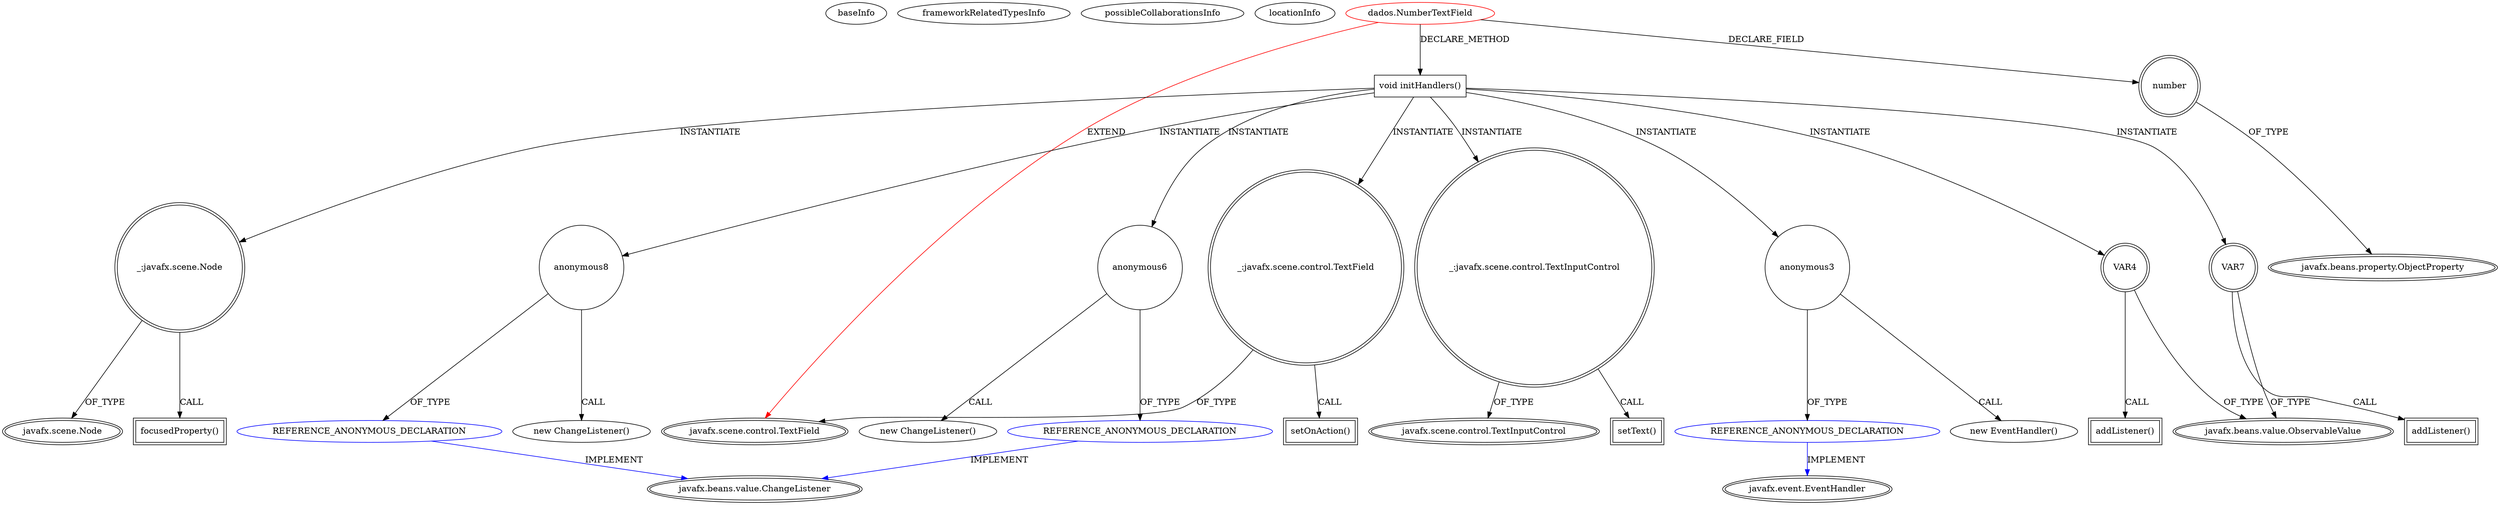 digraph {
baseInfo[graphId=3735,category="extension_graph",isAnonymous=false,possibleRelation=true]
frameworkRelatedTypesInfo[0="javafx.scene.control.TextField"]
possibleCollaborationsInfo[0="3735~CLIENT_METHOD_DECLARATION-INSTANTIATION-~javafx.scene.control.TextField ~javafx.event.EventHandler ~false~true",1="3735~CLIENT_METHOD_DECLARATION-INSTANTIATION-~javafx.scene.control.TextField ~javafx.beans.value.ChangeListener ~false~true"]
locationInfo[projectName="nandoacoelho-SGFP-Sistema-Gerenciador-Financeiro-Pessoal",filePath="/nandoacoelho-SGFP-Sistema-Gerenciador-Financeiro-Pessoal/SGFP-Sistema-Gerenciador-Financeiro-Pessoal-master/src/dados/NumberTextField.java",contextSignature="NumberTextField",graphId="3735"]
0[label="dados.NumberTextField",vertexType="ROOT_CLIENT_CLASS_DECLARATION",isFrameworkType=false,color=red]
1[label="javafx.scene.control.TextField",vertexType="FRAMEWORK_CLASS_TYPE",isFrameworkType=true,peripheries=2]
2[label="number",vertexType="FIELD_DECLARATION",isFrameworkType=true,peripheries=2,shape=circle]
3[label="javafx.beans.property.ObjectProperty",vertexType="FRAMEWORK_CLASS_TYPE",isFrameworkType=true,peripheries=2]
14[label="void initHandlers()",vertexType="CLIENT_METHOD_DECLARATION",isFrameworkType=false,shape=box]
15[label="_:javafx.scene.control.TextField",vertexType="VARIABLE_EXPRESION",isFrameworkType=true,peripheries=2,shape=circle]
16[label="setOnAction()",vertexType="INSIDE_CALL",isFrameworkType=true,peripheries=2,shape=box]
19[label="anonymous3",vertexType="VARIABLE_EXPRESION",isFrameworkType=false,shape=circle]
20[label="REFERENCE_ANONYMOUS_DECLARATION",vertexType="REFERENCE_ANONYMOUS_DECLARATION",isFrameworkType=false,color=blue]
21[label="javafx.event.EventHandler",vertexType="FRAMEWORK_INTERFACE_TYPE",isFrameworkType=true,peripheries=2]
18[label="new EventHandler()",vertexType="CONSTRUCTOR_CALL",isFrameworkType=false]
22[label="VAR4",vertexType="VARIABLE_EXPRESION",isFrameworkType=true,peripheries=2,shape=circle]
24[label="javafx.beans.value.ObservableValue",vertexType="FRAMEWORK_INTERFACE_TYPE",isFrameworkType=true,peripheries=2]
23[label="addListener()",vertexType="INSIDE_CALL",isFrameworkType=true,peripheries=2,shape=box]
25[label="_:javafx.scene.Node",vertexType="VARIABLE_EXPRESION",isFrameworkType=true,peripheries=2,shape=circle]
27[label="javafx.scene.Node",vertexType="FRAMEWORK_CLASS_TYPE",isFrameworkType=true,peripheries=2]
26[label="focusedProperty()",vertexType="INSIDE_CALL",isFrameworkType=true,peripheries=2,shape=box]
29[label="anonymous6",vertexType="VARIABLE_EXPRESION",isFrameworkType=false,shape=circle]
30[label="REFERENCE_ANONYMOUS_DECLARATION",vertexType="REFERENCE_ANONYMOUS_DECLARATION",isFrameworkType=false,color=blue]
31[label="javafx.beans.value.ChangeListener",vertexType="FRAMEWORK_INTERFACE_TYPE",isFrameworkType=true,peripheries=2]
28[label="new ChangeListener()",vertexType="CONSTRUCTOR_CALL",isFrameworkType=false]
32[label="VAR7",vertexType="VARIABLE_EXPRESION",isFrameworkType=true,peripheries=2,shape=circle]
33[label="addListener()",vertexType="INSIDE_CALL",isFrameworkType=true,peripheries=2,shape=box]
36[label="anonymous8",vertexType="VARIABLE_EXPRESION",isFrameworkType=false,shape=circle]
37[label="REFERENCE_ANONYMOUS_DECLARATION",vertexType="REFERENCE_ANONYMOUS_DECLARATION",isFrameworkType=false,color=blue]
35[label="new ChangeListener()",vertexType="CONSTRUCTOR_CALL",isFrameworkType=false]
39[label="_:javafx.scene.control.TextInputControl",vertexType="VARIABLE_EXPRESION",isFrameworkType=true,peripheries=2,shape=circle]
41[label="javafx.scene.control.TextInputControl",vertexType="FRAMEWORK_CLASS_TYPE",isFrameworkType=true,peripheries=2]
40[label="setText()",vertexType="INSIDE_CALL",isFrameworkType=true,peripheries=2,shape=box]
0->1[label="EXTEND",color=red]
0->2[label="DECLARE_FIELD"]
2->3[label="OF_TYPE"]
0->14[label="DECLARE_METHOD"]
14->15[label="INSTANTIATE"]
15->1[label="OF_TYPE"]
15->16[label="CALL"]
14->19[label="INSTANTIATE"]
20->21[label="IMPLEMENT",color=blue]
19->20[label="OF_TYPE"]
19->18[label="CALL"]
14->22[label="INSTANTIATE"]
22->24[label="OF_TYPE"]
22->23[label="CALL"]
14->25[label="INSTANTIATE"]
25->27[label="OF_TYPE"]
25->26[label="CALL"]
14->29[label="INSTANTIATE"]
30->31[label="IMPLEMENT",color=blue]
29->30[label="OF_TYPE"]
29->28[label="CALL"]
14->32[label="INSTANTIATE"]
32->24[label="OF_TYPE"]
32->33[label="CALL"]
14->36[label="INSTANTIATE"]
37->31[label="IMPLEMENT",color=blue]
36->37[label="OF_TYPE"]
36->35[label="CALL"]
14->39[label="INSTANTIATE"]
39->41[label="OF_TYPE"]
39->40[label="CALL"]
}
